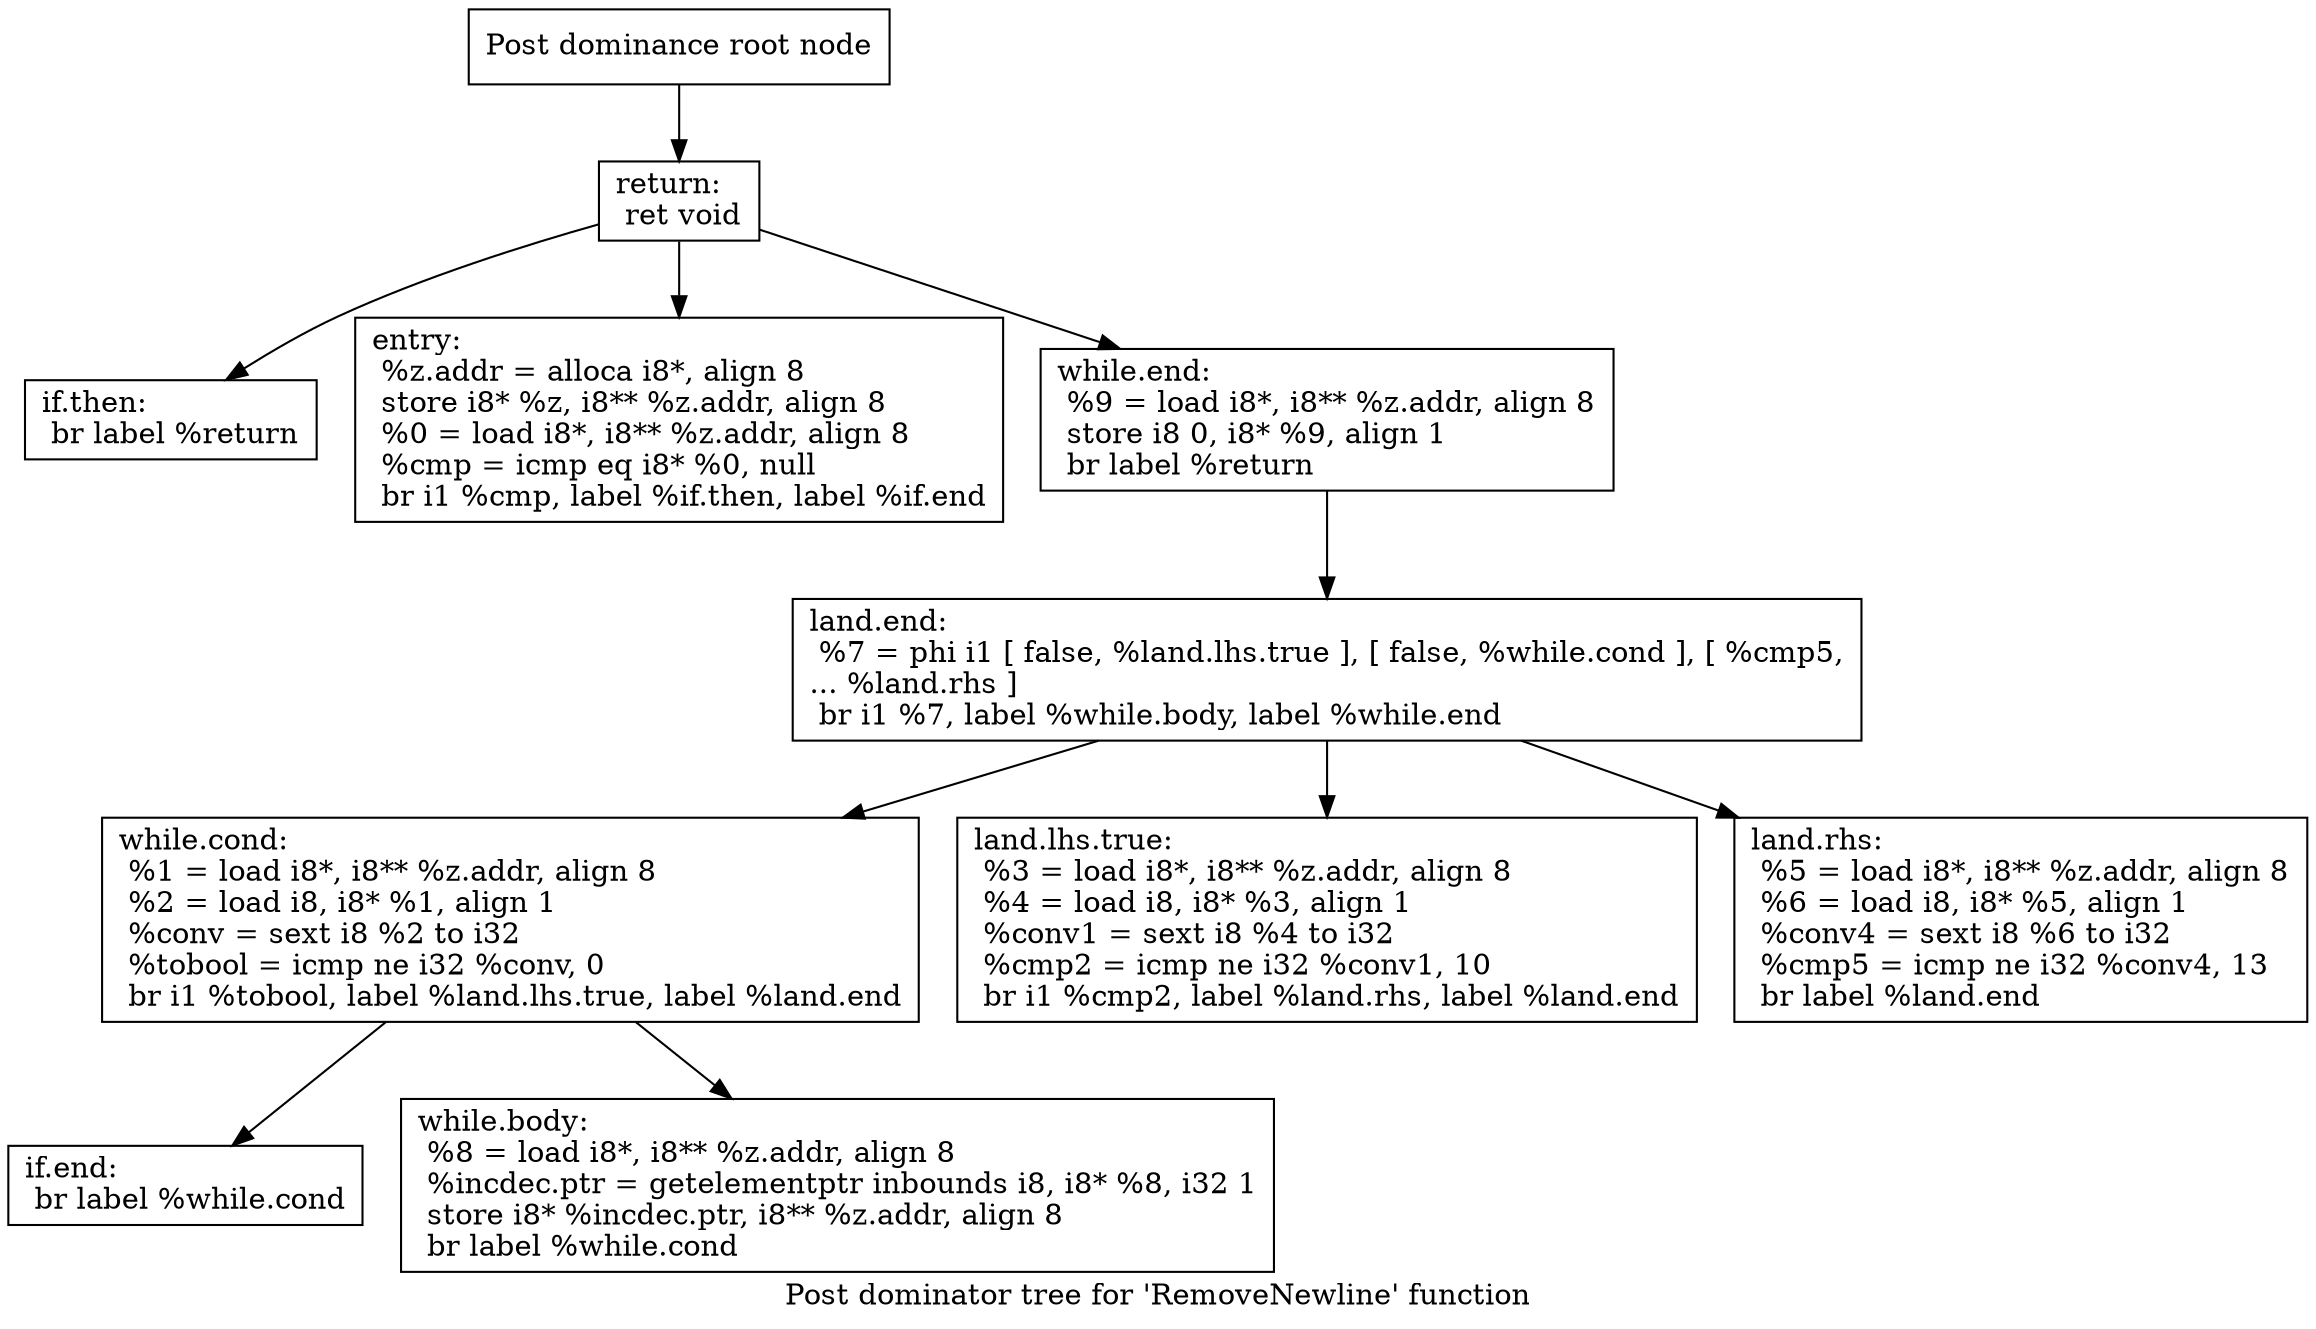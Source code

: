 digraph "Post dominator tree for 'RemoveNewline' function" {
	label="Post dominator tree for 'RemoveNewline' function";

	Node0x2344a70 [shape=record,label="{Post dominance root node}"];
	Node0x2344a70 -> Node0x23483e0;
	Node0x23483e0 [shape=record,label="{return:                                           \l  ret void\l}"];
	Node0x23483e0 -> Node0x22ce840;
	Node0x23483e0 -> Node0x2303b90;
	Node0x23483e0 -> Node0x22cb5a0;
	Node0x22ce840 [shape=record,label="{if.then:                                          \l  br label %return\l}"];
	Node0x2303b90 [shape=record,label="{entry:\l  %z.addr = alloca i8*, align 8\l  store i8* %z, i8** %z.addr, align 8\l  %0 = load i8*, i8** %z.addr, align 8\l  %cmp = icmp eq i8* %0, null\l  br i1 %cmp, label %if.then, label %if.end\l}"];
	Node0x22cb5a0 [shape=record,label="{while.end:                                        \l  %9 = load i8*, i8** %z.addr, align 8\l  store i8 0, i8* %9, align 1\l  br label %return\l}"];
	Node0x22cb5a0 -> Node0x2308b20;
	Node0x2308b20 [shape=record,label="{land.end:                                         \l  %7 = phi i1 [ false, %land.lhs.true ], [ false, %while.cond ], [ %cmp5,\l... %land.rhs ]\l  br i1 %7, label %while.body, label %while.end\l}"];
	Node0x2308b20 -> Node0x22a36e0;
	Node0x2308b20 -> Node0x22cc250;
	Node0x2308b20 -> Node0x22a3bc0;
	Node0x22a36e0 [shape=record,label="{while.cond:                                       \l  %1 = load i8*, i8** %z.addr, align 8\l  %2 = load i8, i8* %1, align 1\l  %conv = sext i8 %2 to i32\l  %tobool = icmp ne i32 %conv, 0\l  br i1 %tobool, label %land.lhs.true, label %land.end\l}"];
	Node0x22a36e0 -> Node0x22dccc0;
	Node0x22a36e0 -> Node0x231cf00;
	Node0x22dccc0 [shape=record,label="{if.end:                                           \l  br label %while.cond\l}"];
	Node0x231cf00 [shape=record,label="{while.body:                                       \l  %8 = load i8*, i8** %z.addr, align 8\l  %incdec.ptr = getelementptr inbounds i8, i8* %8, i32 1\l  store i8* %incdec.ptr, i8** %z.addr, align 8\l  br label %while.cond\l}"];
	Node0x22cc250 [shape=record,label="{land.lhs.true:                                    \l  %3 = load i8*, i8** %z.addr, align 8\l  %4 = load i8, i8* %3, align 1\l  %conv1 = sext i8 %4 to i32\l  %cmp2 = icmp ne i32 %conv1, 10\l  br i1 %cmp2, label %land.rhs, label %land.end\l}"];
	Node0x22a3bc0 [shape=record,label="{land.rhs:                                         \l  %5 = load i8*, i8** %z.addr, align 8\l  %6 = load i8, i8* %5, align 1\l  %conv4 = sext i8 %6 to i32\l  %cmp5 = icmp ne i32 %conv4, 13\l  br label %land.end\l}"];
}
